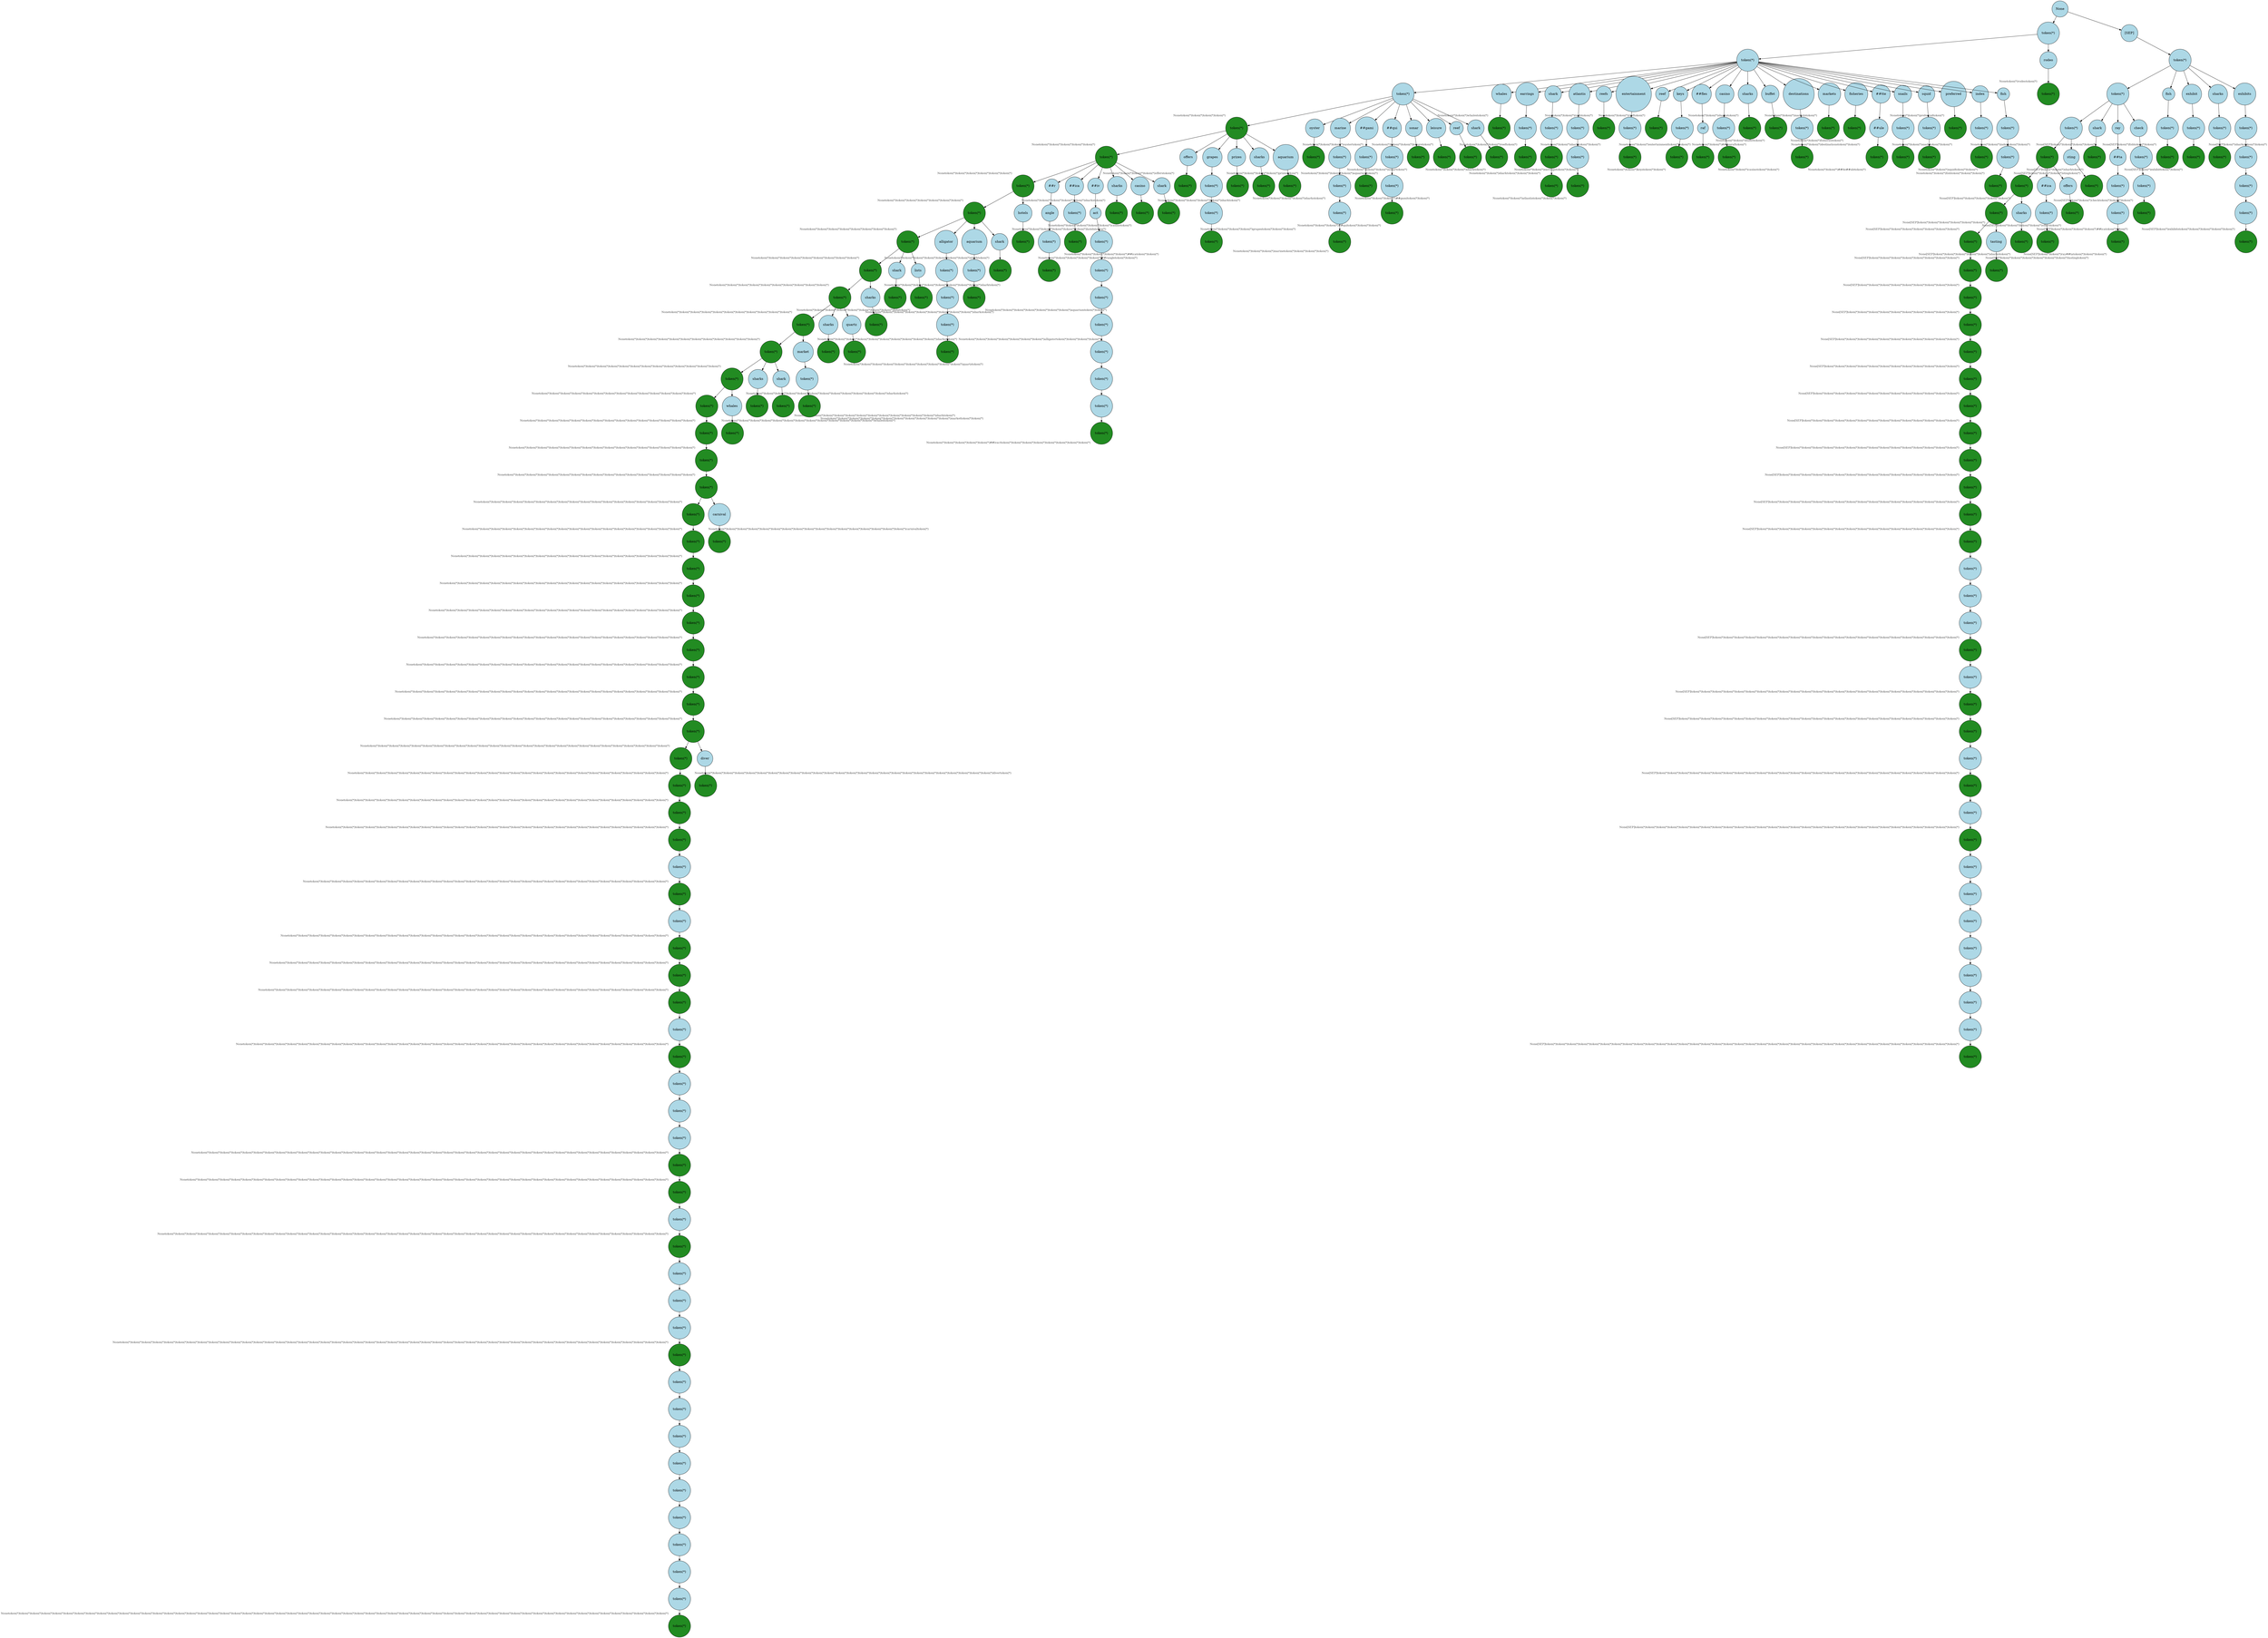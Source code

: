 digraph {
graph [
  nodesep=0.25,
  ranksep=0.3,
  splines=line
];
node [
  style=filled,
  fillcolor=lightblue,
  shape=circle
];
edge [
  arrowsize=0.8,
  color=black
];

140331989015296 [
  label="None"
];
140331952791088 [
  label="token(*)"
];
140331952786288 [
  label="token(*)"
];
140336313460304 [
  label="token(*)"
];
140336313454624 [
  label="token(*)"
  xlabel=<<FONT COLOR="grey25" POINT-SIZE="12">Nonetoken(*)token(*)token(*)token(*)</FONT>>
  fillcolor="forestgreen"
  color="black"
];
140333234254928 [
  label="token(*)"
  xlabel=<<FONT COLOR="grey25" POINT-SIZE="12">Nonetoken(*)token(*)token(*)token(*)token(*)</FONT>>
  fillcolor="forestgreen"
  color="black"
];
140320523487152 [
  label="token(*)"
  xlabel=<<FONT COLOR="grey25" POINT-SIZE="12">Nonetoken(*)token(*)token(*)token(*)token(*)token(*)</FONT>>
  fillcolor="forestgreen"
  color="black"
];
140336318602400 [
  label="token(*)"
  xlabel=<<FONT COLOR="grey25" POINT-SIZE="12">Nonetoken(*)token(*)token(*)token(*)token(*)token(*)token(*)</FONT>>
  fillcolor="forestgreen"
  color="black"
];
140336318604976 [
  label="token(*)"
  xlabel=<<FONT COLOR="grey25" POINT-SIZE="12">Nonetoken(*)token(*)token(*)token(*)token(*)token(*)token(*)token(*)</FONT>>
  fillcolor="forestgreen"
  color="black"
];
140320528014384 [
  label="token(*)"
  xlabel=<<FONT COLOR="grey25" POINT-SIZE="12">Nonetoken(*)token(*)token(*)token(*)token(*)token(*)token(*)token(*)token(*)</FONT>>
  fillcolor="forestgreen"
  color="black"
];
140320528019120 [
  label="token(*)"
  xlabel=<<FONT COLOR="grey25" POINT-SIZE="12">Nonetoken(*)token(*)token(*)token(*)token(*)token(*)token(*)token(*)token(*)token(*)</FONT>>
  fillcolor="forestgreen"
  color="black"
];
140333234762160 [
  label="token(*)"
  xlabel=<<FONT COLOR="grey25" POINT-SIZE="12">Nonetoken(*)token(*)token(*)token(*)token(*)token(*)token(*)token(*)token(*)token(*)token(*)</FONT>>
  fillcolor="forestgreen"
  color="black"
];
140333233579920 [
  label="token(*)"
  xlabel=<<FONT COLOR="grey25" POINT-SIZE="12">Nonetoken(*)token(*)token(*)token(*)token(*)token(*)token(*)token(*)token(*)token(*)token(*)token(*)</FONT>>
  fillcolor="forestgreen"
  color="black"
];
140333233912400 [
  label="token(*)"
  xlabel=<<FONT COLOR="grey25" POINT-SIZE="12">Nonetoken(*)token(*)token(*)token(*)token(*)token(*)token(*)token(*)token(*)token(*)token(*)token(*)token(*)</FONT>>
  fillcolor="forestgreen"
  color="black"
];
140336316748208 [
  label="token(*)"
  xlabel=<<FONT COLOR="grey25" POINT-SIZE="12">Nonetoken(*)token(*)token(*)token(*)token(*)token(*)token(*)token(*)token(*)token(*)token(*)token(*)token(*)token(*)</FONT>>
  fillcolor="forestgreen"
  color="black"
];
140336319313184 [
  label="token(*)"
  xlabel=<<FONT COLOR="grey25" POINT-SIZE="12">Nonetoken(*)token(*)token(*)token(*)token(*)token(*)token(*)token(*)token(*)token(*)token(*)token(*)token(*)token(*)token(*)</FONT>>
  fillcolor="forestgreen"
  color="black"
];
140333233623040 [
  label="token(*)"
  xlabel=<<FONT COLOR="grey25" POINT-SIZE="12">Nonetoken(*)token(*)token(*)token(*)token(*)token(*)token(*)token(*)token(*)token(*)token(*)token(*)token(*)token(*)token(*)token(*)</FONT>>
  fillcolor="forestgreen"
  color="black"
];
140327602260656 [
  label="token(*)"
  xlabel=<<FONT COLOR="grey25" POINT-SIZE="12">Nonetoken(*)token(*)token(*)token(*)token(*)token(*)token(*)token(*)token(*)token(*)token(*)token(*)token(*)token(*)token(*)token(*)token(*)</FONT>>
  fillcolor="forestgreen"
  color="black"
];
140327602258160 [
  label="token(*)"
  xlabel=<<FONT COLOR="grey25" POINT-SIZE="12">Nonetoken(*)token(*)token(*)token(*)token(*)token(*)token(*)token(*)token(*)token(*)token(*)token(*)token(*)token(*)token(*)token(*)token(*)token(*)</FONT>>
  fillcolor="forestgreen"
  color="black"
];
140320522241920 [
  label="token(*)"
  xlabel=<<FONT COLOR="grey25" POINT-SIZE="12">Nonetoken(*)token(*)token(*)token(*)token(*)token(*)token(*)token(*)token(*)token(*)token(*)token(*)token(*)token(*)token(*)token(*)token(*)token(*)token(*)</FONT>>
  fillcolor="forestgreen"
  color="black"
];
140320522247744 [
  label="token(*)"
  xlabel=<<FONT COLOR="grey25" POINT-SIZE="12">Nonetoken(*)token(*)token(*)token(*)token(*)token(*)token(*)token(*)token(*)token(*)token(*)token(*)token(*)token(*)token(*)token(*)token(*)token(*)token(*)token(*)</FONT>>
  fillcolor="forestgreen"
  color="black"
];
140336318559632 [
  label="token(*)"
  xlabel=<<FONT COLOR="grey25" POINT-SIZE="12">Nonetoken(*)token(*)token(*)token(*)token(*)token(*)token(*)token(*)token(*)token(*)token(*)token(*)token(*)token(*)token(*)token(*)token(*)token(*)token(*)token(*)token(*)</FONT>>
  fillcolor="forestgreen"
  color="black"
];
140336318558736 [
  label="token(*)"
  xlabel=<<FONT COLOR="grey25" POINT-SIZE="12">Nonetoken(*)token(*)token(*)token(*)token(*)token(*)token(*)token(*)token(*)token(*)token(*)token(*)token(*)token(*)token(*)token(*)token(*)token(*)token(*)token(*)token(*)token(*)</FONT>>
  fillcolor="forestgreen"
  color="black"
];
140333233481376 [
  label="token(*)"
  xlabel=<<FONT COLOR="grey25" POINT-SIZE="12">Nonetoken(*)token(*)token(*)token(*)token(*)token(*)token(*)token(*)token(*)token(*)token(*)token(*)token(*)token(*)token(*)token(*)token(*)token(*)token(*)token(*)token(*)token(*)token(*)</FONT>>
  fillcolor="forestgreen"
  color="black"
];
140333233486896 [
  label="token(*)"
  xlabel=<<FONT COLOR="grey25" POINT-SIZE="12">Nonetoken(*)token(*)token(*)token(*)token(*)token(*)token(*)token(*)token(*)token(*)token(*)token(*)token(*)token(*)token(*)token(*)token(*)token(*)token(*)token(*)token(*)token(*)token(*)token(*)</FONT>>
  fillcolor="forestgreen"
  color="black"
];
140333233517104 [
  label="token(*)"
  xlabel=<<FONT COLOR="grey25" POINT-SIZE="12">Nonetoken(*)token(*)token(*)token(*)token(*)token(*)token(*)token(*)token(*)token(*)token(*)token(*)token(*)token(*)token(*)token(*)token(*)token(*)token(*)token(*)token(*)token(*)token(*)token(*)token(*)</FONT>>
  fillcolor="forestgreen"
  color="black"
];
140333233518128 [
  label="token(*)"
  xlabel=<<FONT COLOR="grey25" POINT-SIZE="12">Nonetoken(*)token(*)token(*)token(*)token(*)token(*)token(*)token(*)token(*)token(*)token(*)token(*)token(*)token(*)token(*)token(*)token(*)token(*)token(*)token(*)token(*)token(*)token(*)token(*)token(*)token(*)</FONT>>
  fillcolor="forestgreen"
  color="black"
];
140333233531024 [
  label="token(*)"
  xlabel=<<FONT COLOR="grey25" POINT-SIZE="12">Nonetoken(*)token(*)token(*)token(*)token(*)token(*)token(*)token(*)token(*)token(*)token(*)token(*)token(*)token(*)token(*)token(*)token(*)token(*)token(*)token(*)token(*)token(*)token(*)token(*)token(*)token(*)token(*)</FONT>>
  fillcolor="forestgreen"
  color="black"
];
140333233528032 [
  label="token(*)"
  xlabel=<<FONT COLOR="grey25" POINT-SIZE="12">Nonetoken(*)token(*)token(*)token(*)token(*)token(*)token(*)token(*)token(*)token(*)token(*)token(*)token(*)token(*)token(*)token(*)token(*)token(*)token(*)token(*)token(*)token(*)token(*)token(*)token(*)token(*)token(*)token(*)</FONT>>
  fillcolor="forestgreen"
  color="black"
];
140333234919376 [
  label="token(*)"
  xlabel=<<FONT COLOR="grey25" POINT-SIZE="12">Nonetoken(*)token(*)token(*)token(*)token(*)token(*)token(*)token(*)token(*)token(*)token(*)token(*)token(*)token(*)token(*)token(*)token(*)token(*)token(*)token(*)token(*)token(*)token(*)token(*)token(*)token(*)token(*)token(*)token(*)</FONT>>
  fillcolor="forestgreen"
  color="black"
];
140333233821072 [
  label="token(*)"
  xlabel=<<FONT COLOR="grey25" POINT-SIZE="12">Nonetoken(*)token(*)token(*)token(*)token(*)token(*)token(*)token(*)token(*)token(*)token(*)token(*)token(*)token(*)token(*)token(*)token(*)token(*)token(*)token(*)token(*)token(*)token(*)token(*)token(*)token(*)token(*)token(*)token(*)token(*)</FONT>>
  fillcolor="forestgreen"
  color="black"
];
140333233404512 [
  label="token(*)"
];
140333233402992 [
  label="token(*)"
  xlabel=<<FONT COLOR="grey25" POINT-SIZE="12">Nonetoken(*)token(*)token(*)token(*)token(*)token(*)token(*)token(*)token(*)token(*)token(*)token(*)token(*)token(*)token(*)token(*)token(*)token(*)token(*)token(*)token(*)token(*)token(*)token(*)token(*)token(*)token(*)token(*)token(*)token(*)token(*)token(*)</FONT>>
  fillcolor="forestgreen"
  color="black"
];
140333233543792 [
  label="token(*)"
];
140333233549552 [
  label="token(*)"
  xlabel=<<FONT COLOR="grey25" POINT-SIZE="12">Nonetoken(*)token(*)token(*)token(*)token(*)token(*)token(*)token(*)token(*)token(*)token(*)token(*)token(*)token(*)token(*)token(*)token(*)token(*)token(*)token(*)token(*)token(*)token(*)token(*)token(*)token(*)token(*)token(*)token(*)token(*)token(*)token(*)token(*)token(*)</FONT>>
  fillcolor="forestgreen"
  color="black"
];
140333235417616 [
  label="token(*)"
  xlabel=<<FONT COLOR="grey25" POINT-SIZE="12">Nonetoken(*)token(*)token(*)token(*)token(*)token(*)token(*)token(*)token(*)token(*)token(*)token(*)token(*)token(*)token(*)token(*)token(*)token(*)token(*)token(*)token(*)token(*)token(*)token(*)token(*)token(*)token(*)token(*)token(*)token(*)token(*)token(*)token(*)token(*)token(*)</FONT>>
  fillcolor="forestgreen"
  color="black"
];
140333235419968 [
  label="token(*)"
  xlabel=<<FONT COLOR="grey25" POINT-SIZE="12">Nonetoken(*)token(*)token(*)token(*)token(*)token(*)token(*)token(*)token(*)token(*)token(*)token(*)token(*)token(*)token(*)token(*)token(*)token(*)token(*)token(*)token(*)token(*)token(*)token(*)token(*)token(*)token(*)token(*)token(*)token(*)token(*)token(*)token(*)token(*)token(*)token(*)</FONT>>
  fillcolor="forestgreen"
  color="black"
];
140336319802064 [
  label="token(*)"
];
140336316907568 [
  label="token(*)"
  xlabel=<<FONT COLOR="grey25" POINT-SIZE="12">Nonetoken(*)token(*)token(*)token(*)token(*)token(*)token(*)token(*)token(*)token(*)token(*)token(*)token(*)token(*)token(*)token(*)token(*)token(*)token(*)token(*)token(*)token(*)token(*)token(*)token(*)token(*)token(*)token(*)token(*)token(*)token(*)token(*)token(*)token(*)token(*)token(*)token(*)token(*)</FONT>>
  fillcolor="forestgreen"
  color="black"
];
140333235043104 [
  label="token(*)"
];
140333235043472 [
  label="token(*)"
];
140333235168688 [
  label="token(*)"
];
140333235165616 [
  label="token(*)"
  xlabel=<<FONT COLOR="grey25" POINT-SIZE="12">Nonetoken(*)token(*)token(*)token(*)token(*)token(*)token(*)token(*)token(*)token(*)token(*)token(*)token(*)token(*)token(*)token(*)token(*)token(*)token(*)token(*)token(*)token(*)token(*)token(*)token(*)token(*)token(*)token(*)token(*)token(*)token(*)token(*)token(*)token(*)token(*)token(*)token(*)token(*)token(*)token(*)token(*)token(*)</FONT>>
  fillcolor="forestgreen"
  color="black"
];
140333233698928 [
  label="token(*)"
  xlabel=<<FONT COLOR="grey25" POINT-SIZE="12">Nonetoken(*)token(*)token(*)token(*)token(*)token(*)token(*)token(*)token(*)token(*)token(*)token(*)token(*)token(*)token(*)token(*)token(*)token(*)token(*)token(*)token(*)token(*)token(*)token(*)token(*)token(*)token(*)token(*)token(*)token(*)token(*)token(*)token(*)token(*)token(*)token(*)token(*)token(*)token(*)token(*)token(*)token(*)token(*)</FONT>>
  fillcolor="forestgreen"
  color="black"
];
140333233698128 [
  label="token(*)"
];
140334232611024 [
  label="token(*)"
  xlabel=<<FONT COLOR="grey25" POINT-SIZE="12">Nonetoken(*)token(*)token(*)token(*)token(*)token(*)token(*)token(*)token(*)token(*)token(*)token(*)token(*)token(*)token(*)token(*)token(*)token(*)token(*)token(*)token(*)token(*)token(*)token(*)token(*)token(*)token(*)token(*)token(*)token(*)token(*)token(*)token(*)token(*)token(*)token(*)token(*)token(*)token(*)token(*)token(*)token(*)token(*)token(*)token(*)</FONT>>
  fillcolor="forestgreen"
  color="black"
];
140334232613936 [
  label="token(*)"
];
140333233705232 [
  label="token(*)"
];
140333233713872 [
  label="token(*)"
];
140333233656240 [
  label="token(*)"
  xlabel=<<FONT COLOR="grey25" POINT-SIZE="12">Nonetoken(*)token(*)token(*)token(*)token(*)token(*)token(*)token(*)token(*)token(*)token(*)token(*)token(*)token(*)token(*)token(*)token(*)token(*)token(*)token(*)token(*)token(*)token(*)token(*)token(*)token(*)token(*)token(*)token(*)token(*)token(*)token(*)token(*)token(*)token(*)token(*)token(*)token(*)token(*)token(*)token(*)token(*)token(*)token(*)token(*)token(*)token(*)token(*)token(*)</FONT>>
  fillcolor="forestgreen"
  color="black"
];
140333233660720 [
  label="token(*)"
];
140333233463968 [
  label="token(*)"
];
140333233459792 [
  label="token(*)"
];
140336318947344 [
  label="token(*)"
];
140333234008784 [
  label="token(*)"
];
140333234660608 [
  label="token(*)"
];
140333234665072 [
  label="token(*)"
];
140342189051952 [
  label="token(*)"
];
140333235088944 [
  label="token(*)"
];
93921030401408 [
  label="token(*)"
  xlabel=<<FONT COLOR="grey25" POINT-SIZE="12">Nonetoken(*)token(*)token(*)token(*)token(*)token(*)token(*)token(*)token(*)token(*)token(*)token(*)token(*)token(*)token(*)token(*)token(*)token(*)token(*)token(*)token(*)token(*)token(*)token(*)token(*)token(*)token(*)token(*)token(*)token(*)token(*)token(*)token(*)token(*)token(*)token(*)token(*)token(*)token(*)token(*)token(*)token(*)token(*)token(*)token(*)token(*)token(*)token(*)token(*)token(*)token(*)token(*)token(*)token(*)token(*)token(*)token(*)token(*)token(*)</FONT>>
  fillcolor="forestgreen"
  color="black"
];
140333233530752 [
  label="diver"
];
140333233535376 [
  label="token(*)"
  xlabel=<<FONT COLOR="grey25" POINT-SIZE="12">Nonetoken(*)token(*)token(*)token(*)token(*)token(*)token(*)token(*)token(*)token(*)token(*)token(*)token(*)token(*)token(*)token(*)token(*)token(*)token(*)token(*)token(*)token(*)token(*)token(*)token(*)token(*)divertoken(*)</FONT>>
  fillcolor="forestgreen"
  color="black"
];
140327602258544 [
  label="carnival"
];
140320522243584 [
  label="token(*)"
  xlabel=<<FONT COLOR="grey25" POINT-SIZE="12">Nonetoken(*)token(*)token(*)token(*)token(*)token(*)token(*)token(*)token(*)token(*)token(*)token(*)token(*)token(*)token(*)token(*)token(*)carnivaltoken(*)</FONT>>
  fillcolor="forestgreen"
  color="black"
];
140320522322768 [
  label="whales"
];
140333233630784 [
  label="token(*)"
  xlabel=<<FONT COLOR="grey25" POINT-SIZE="12">Nonetoken(*)token(*)token(*)token(*)token(*)token(*)token(*)token(*)token(*)token(*)token(*)token(*)token(*)whalestoken(*)</FONT>>
  fillcolor="forestgreen"
  color="black"
];
140320522330768 [
  label="sharks"
];
140320522327408 [
  label="token(*)"
  xlabel=<<FONT COLOR="grey25" POINT-SIZE="12">Nonetoken(*)token(*)token(*)token(*)token(*)token(*)token(*)token(*)token(*)token(*)token(*)token(*)sharkstoken(*)</FONT>>
  fillcolor="forestgreen"
  color="black"
];
140320522328528 [
  label="shark"
];
140320522324528 [
  label="token(*)"
  xlabel=<<FONT COLOR="grey25" POINT-SIZE="12">Nonetoken(*)token(*)token(*)token(*)token(*)token(*)token(*)token(*)token(*)token(*)token(*)token(*)sharktoken(*)</FONT>>
  fillcolor="forestgreen"
  color="black"
];
140333233579056 [
  label="market"
];
140320522327728 [
  label="token(*)"
];
140320522324848 [
  label="token(*)"
  xlabel=<<FONT COLOR="grey25" POINT-SIZE="12">Nonetoken(*)token(*)token(*)token(*)token(*)token(*)token(*)token(*)token(*)token(*)token(*)markettoken(*)token(*)</FONT>>
  fillcolor="forestgreen"
  color="black"
];
140333233574016 [
  label="sharks"
];
140333233580496 [
  label="token(*)"
  xlabel=<<FONT COLOR="grey25" POINT-SIZE="12">Nonetoken(*)token(*)token(*)token(*)token(*)token(*)token(*)token(*)token(*)token(*)sharkstoken(*)</FONT>>
  fillcolor="forestgreen"
  color="black"
];
140333233575024 [
  label="quartz"
];
140333233580208 [
  label="token(*)"
  xlabel=<<FONT COLOR="grey25" POINT-SIZE="12">Nonetoken(*)token(*)token(*)token(*)token(*)token(*)token(*)token(*)token(*)token(*)quartztoken(*)</FONT>>
  fillcolor="forestgreen"
  color="black"
];
140320539710896 [
  label="sharks"
];
140333233580064 [
  label="token(*)"
  xlabel=<<FONT COLOR="grey25" POINT-SIZE="12">Nonetoken(*)token(*)token(*)token(*)token(*)token(*)token(*)token(*)token(*)sharkstoken(*)</FONT>>
  fillcolor="forestgreen"
  color="black"
];
140320539716016 [
  label="shark"
];
140320539719088 [
  label="token(*)"
  xlabel=<<FONT COLOR="grey25" POINT-SIZE="12">Nonetoken(*)token(*)token(*)token(*)token(*)token(*)token(*)token(*)sharktoken(*)</FONT>>
  fillcolor="forestgreen"
  color="black"
];
140320539721264 [
  label="lists"
];
140320539720752 [
  label="token(*)"
  xlabel=<<FONT COLOR="grey25" POINT-SIZE="12">Nonetoken(*)token(*)token(*)token(*)token(*)token(*)token(*)token(*)liststoken(*)</FONT>>
  fillcolor="forestgreen"
  color="black"
];
140336666647264 [
  label="alligator"
];
140320539708464 [
  label="token(*)"
];
140320539713968 [
  label="token(*)"
];
140333233579344 [
  label="token(*)"
];
140333233581504 [
  label="token(*)"
  xlabel=<<FONT COLOR="grey25" POINT-SIZE="12">Nonetoken(*)token(*)token(*)token(*)token(*)token(*)token(*)alligatortoken(*)token(*)token(*)token(*)</FONT>>
  fillcolor="forestgreen"
  color="black"
];
140336044514576 [
  label="aquarium"
];
140320539708848 [
  label="token(*)"
];
140320539710128 [
  label="token(*)"
  xlabel=<<FONT COLOR="grey25" POINT-SIZE="12">Nonetoken(*)token(*)token(*)token(*)token(*)token(*)token(*)aquariumtoken(*)token(*)</FONT>>
  fillcolor="forestgreen"
  color="black"
];
140320523669264 [
  label="shark"
];
140320539720112 [
  label="token(*)"
  xlabel=<<FONT COLOR="grey25" POINT-SIZE="12">Nonetoken(*)token(*)token(*)token(*)token(*)token(*)token(*)sharktoken(*)</FONT>>
  fillcolor="forestgreen"
  color="black"
];
140320523676880 [
  label="hotels"
];
140320523671168 [
  label="token(*)"
  xlabel=<<FONT COLOR="grey25" POINT-SIZE="12">Nonetoken(*)token(*)token(*)token(*)token(*)token(*)hotelstoken(*)</FONT>>
  fillcolor="forestgreen"
  color="black"
];
140320523496368 [
  label="##r"
];
140320523499728 [
  label="angle"
];
140320523668928 [
  label="token(*)"
];
140320523668592 [
  label="token(*)"
  xlabel=<<FONT COLOR="grey25" POINT-SIZE="12">Nonetoken(*)token(*)token(*)token(*)token(*)##rangletoken(*)token(*)</FONT>>
  fillcolor="forestgreen"
  color="black"
];
140320523498000 [
  label="##ica"
];
140320523665792 [
  label="token(*)"
];
140320523665680 [
  label="token(*)"
  xlabel=<<FONT COLOR="grey25" POINT-SIZE="12">Nonetoken(*)token(*)token(*)token(*)token(*)##icatoken(*)token(*)</FONT>>
  fillcolor="forestgreen"
  color="black"
];
140320524085328 [
  label="##iv"
];
140320524087152 [
  label="act"
];
140320523673184 [
  label="token(*)"
];
140320523673072 [
  label="token(*)"
];
140320539712432 [
  label="token(*)"
];
140320539706672 [
  label="token(*)"
];
140333233581792 [
  label="token(*)"
];
140333233576896 [
  label="token(*)"
];
140320522323568 [
  label="token(*)"
];
140320522329808 [
  label="token(*)"
  xlabel=<<FONT COLOR="grey25" POINT-SIZE="12">Nonetoken(*)token(*)token(*)token(*)token(*)##ivacttoken(*)token(*)token(*)token(*)token(*)token(*)token(*)token(*)</FONT>>
  fillcolor="forestgreen"
  color="black"
];
140336316793168 [
  label="sharks"
];
140320523673408 [
  label="token(*)"
  xlabel=<<FONT COLOR="grey25" POINT-SIZE="12">Nonetoken(*)token(*)token(*)token(*)token(*)sharkstoken(*)</FONT>>
  fillcolor="forestgreen"
  color="black"
];
140336316796624 [
  label="casino"
];
140320523673296 [
  label="token(*)"
  xlabel=<<FONT COLOR="grey25" POINT-SIZE="12">Nonetoken(*)token(*)token(*)token(*)token(*)casinotoken(*)</FONT>>
  fillcolor="forestgreen"
  color="black"
];
140320523523184 [
  label="shark"
];
140320523674304 [
  label="token(*)"
  xlabel=<<FONT COLOR="grey25" POINT-SIZE="12">Nonetoken(*)token(*)token(*)token(*)token(*)sharktoken(*)</FONT>>
  fillcolor="forestgreen"
  color="black"
];
140320523519536 [
  label="offers"
];
140320523518672 [
  label="token(*)"
  xlabel=<<FONT COLOR="grey25" POINT-SIZE="12">Nonetoken(*)token(*)token(*)token(*)offerstoken(*)</FONT>>
  fillcolor="forestgreen"
  color="black"
];
140320523521840 [
  label="grapes"
];
140320523532400 [
  label="token(*)"
];
140320523674192 [
  label="token(*)"
];
140320523674528 [
  label="token(*)"
  xlabel=<<FONT COLOR="grey25" POINT-SIZE="12">Nonetoken(*)token(*)token(*)token(*)grapestoken(*)token(*)token(*)</FONT>>
  fillcolor="forestgreen"
  color="black"
];
140320523524528 [
  label="prizes"
];
140320523519056 [
  label="token(*)"
  xlabel=<<FONT COLOR="grey25" POINT-SIZE="12">Nonetoken(*)token(*)token(*)token(*)prizestoken(*)</FONT>>
  fillcolor="forestgreen"
  color="black"
];
140320523533072 [
  label="sharks"
];
140320523525680 [
  label="token(*)"
  xlabel=<<FONT COLOR="grey25" POINT-SIZE="12">Nonetoken(*)token(*)token(*)token(*)sharkstoken(*)</FONT>>
  fillcolor="forestgreen"
  color="black"
];
140320523522032 [
  label="aquarium"
];
140320523530096 [
  label="token(*)"
  xlabel=<<FONT COLOR="grey25" POINT-SIZE="12">Nonetoken(*)token(*)token(*)token(*)aquariumtoken(*)</FONT>>
  fillcolor="forestgreen"
  color="black"
];
140336313450944 [
  label="oyster"
];
140320523532784 [
  label="token(*)"
  xlabel=<<FONT COLOR="grey25" POINT-SIZE="12">Nonetoken(*)token(*)token(*)oystertoken(*)</FONT>>
  fillcolor="forestgreen"
  color="black"
];
140336317082928 [
  label="marine"
];
140320523521552 [
  label="token(*)"
];
140320523528176 [
  label="token(*)"
];
140320523674416 [
  label="token(*)"
];
140320523676208 [
  label="token(*)"
  xlabel=<<FONT COLOR="grey25" POINT-SIZE="12">Nonetoken(*)token(*)token(*)marinetoken(*)token(*)token(*)token(*)</FONT>>
  fillcolor="forestgreen"
  color="black"
];
140336317075888 [
  label="##gami"
];
140320523527600 [
  label="token(*)"
];
140320523529904 [
  label="token(*)"
  xlabel=<<FONT COLOR="grey25" POINT-SIZE="12">Nonetoken(*)token(*)token(*)##gamitoken(*)token(*)</FONT>>
  fillcolor="forestgreen"
  color="black"
];
140336317074048 [
  label="##qui"
];
140320523519920 [
  label="token(*)"
];
140320523530384 [
  label="token(*)"
];
140320523676096 [
  label="token(*)"
  xlabel=<<FONT COLOR="grey25" POINT-SIZE="12">Nonetoken(*)token(*)token(*)##quitoken(*)token(*)token(*)</FONT>>
  fillcolor="forestgreen"
  color="black"
];
140336183936784 [
  label="sonar"
];
140320523520880 [
  label="token(*)"
  xlabel=<<FONT COLOR="grey25" POINT-SIZE="12">Nonetoken(*)token(*)token(*)sonartoken(*)</FONT>>
  fillcolor="forestgreen"
  color="black"
];
140336183937744 [
  label="leisure"
];
140320523526832 [
  label="token(*)"
  xlabel=<<FONT COLOR="grey25" POINT-SIZE="12">Nonetoken(*)token(*)token(*)leisuretoken(*)</FONT>>
  fillcolor="forestgreen"
  color="black"
];
140336317041360 [
  label="reef"
];
140320523534128 [
  label="token(*)"
  xlabel=<<FONT COLOR="grey25" POINT-SIZE="12">Nonetoken(*)token(*)token(*)reeftoken(*)</FONT>>
  fillcolor="forestgreen"
  color="black"
];
140336316990048 [
  label="shark"
];
140320523522512 [
  label="token(*)"
  xlabel=<<FONT COLOR="grey25" POINT-SIZE="12">Nonetoken(*)token(*)token(*)sharktoken(*)</FONT>>
  fillcolor="forestgreen"
  color="black"
];
140336313452304 [
  label="whales"
];
140336316990368 [
  label="token(*)"
  xlabel=<<FONT COLOR="grey25" POINT-SIZE="12">Nonetoken(*)token(*)whalestoken(*)</FONT>>
  fillcolor="forestgreen"
  color="black"
];
140336317000368 [
  label="earrings"
];
140336316992928 [
  label="token(*)"
];
140320523530864 [
  label="token(*)"
  xlabel=<<FONT COLOR="grey25" POINT-SIZE="12">Nonetoken(*)token(*)earringstoken(*)token(*)</FONT>>
  fillcolor="forestgreen"
  color="black"
];
140336316998048 [
  label="shark"
];
140336316998208 [
  label="token(*)"
];
140320523530000 [
  label="token(*)"
  xlabel=<<FONT COLOR="grey25" POINT-SIZE="12">Nonetoken(*)token(*)sharktoken(*)token(*)</FONT>>
  fillcolor="forestgreen"
  color="black"
];
140320523526736 [
  label="token(*)"
  xlabel=<<FONT COLOR="grey25" POINT-SIZE="12">Nonetoken(*)token(*)sharktoken(*)token(*)token(*)</FONT>>
  fillcolor="forestgreen"
  color="black"
];
140336316999568 [
  label="atlantis"
];
140336316952656 [
  label="token(*)"
];
140320523518192 [
  label="token(*)"
];
140320523531536 [
  label="token(*)"
  xlabel=<<FONT COLOR="grey25" POINT-SIZE="12">Nonetoken(*)token(*)atlantistoken(*)token(*)token(*)</FONT>>
  fillcolor="forestgreen"
  color="black"
];
140336316953616 [
  label="reefs"
];
140336313570032 [
  label="token(*)"
  xlabel=<<FONT COLOR="grey25" POINT-SIZE="12">Nonetoken(*)token(*)reefstoken(*)</FONT>>
  fillcolor="forestgreen"
  color="black"
];
140336317671472 [
  label="entertainment"
];
140320523532880 [
  label="token(*)"
];
140320523524144 [
  label="token(*)"
  xlabel=<<FONT COLOR="grey25" POINT-SIZE="12">Nonetoken(*)token(*)entertainmenttoken(*)token(*)</FONT>>
  fillcolor="forestgreen"
  color="black"
];
140336317504992 [
  label="reef"
];
140336317509952 [
  label="token(*)"
  xlabel=<<FONT COLOR="grey25" POINT-SIZE="12">Nonetoken(*)token(*)reeftoken(*)</FONT>>
  fillcolor="forestgreen"
  color="black"
];
140336317504512 [
  label="keys"
];
140336317623600 [
  label="token(*)"
];
140320523519632 [
  label="token(*)"
  xlabel=<<FONT COLOR="grey25" POINT-SIZE="12">Nonetoken(*)token(*)keystoken(*)token(*)</FONT>>
  fillcolor="forestgreen"
  color="black"
];
140336183808592 [
  label="##fles"
];
140336317618880 [
  label="raf"
];
140336317614560 [
  label="token(*)"
  xlabel=<<FONT COLOR="grey25" POINT-SIZE="12">Nonetoken(*)token(*)##flesraftoken(*)</FONT>>
  fillcolor="forestgreen"
  color="black"
];
140336317619760 [
  label="casino"
];
140336317616880 [
  label="token(*)"
];
140320523532112 [
  label="token(*)"
  xlabel=<<FONT COLOR="grey25" POINT-SIZE="12">Nonetoken(*)token(*)casinotoken(*)token(*)</FONT>>
  fillcolor="forestgreen"
  color="black"
];
140336317627760 [
  label="sharks"
];
140336313602720 [
  label="token(*)"
  xlabel=<<FONT COLOR="grey25" POINT-SIZE="12">Nonetoken(*)token(*)sharkstoken(*)</FONT>>
  fillcolor="forestgreen"
  color="black"
];
140336313600480 [
  label="buffet"
];
140336317111376 [
  label="token(*)"
  xlabel=<<FONT COLOR="grey25" POINT-SIZE="12">Nonetoken(*)token(*)buffettoken(*)</FONT>>
  fillcolor="forestgreen"
  color="black"
];
140336317118816 [
  label="destinations"
];
140320523523568 [
  label="token(*)"
];
140320523530768 [
  label="token(*)"
  xlabel=<<FONT COLOR="grey25" POINT-SIZE="12">Nonetoken(*)token(*)destinationstoken(*)token(*)</FONT>>
  fillcolor="forestgreen"
  color="black"
];
140336317104816 [
  label="markets"
];
140331987394096 [
  label="token(*)"
  xlabel=<<FONT COLOR="grey25" POINT-SIZE="12">Nonetoken(*)token(*)marketstoken(*)</FONT>>
  fillcolor="forestgreen"
  color="black"
];
140331987396896 [
  label="fisheries"
];
140331987386496 [
  label="token(*)"
  xlabel=<<FONT COLOR="grey25" POINT-SIZE="12">Nonetoken(*)token(*)fisheriestoken(*)</FONT>>
  fillcolor="forestgreen"
  color="black"
];
140331987400896 [
  label="##tte"
];
140331987396656 [
  label="##ule"
];
140331987391536 [
  label="token(*)"
  xlabel=<<FONT COLOR="grey25" POINT-SIZE="12">Nonetoken(*)token(*)##tte##uletoken(*)</FONT>>
  fillcolor="forestgreen"
  color="black"
];
140331987395776 [
  label="snails"
];
140331987386976 [
  label="token(*)"
];
140320523519440 [
  label="token(*)"
  xlabel=<<FONT COLOR="grey25" POINT-SIZE="12">Nonetoken(*)token(*)snailstoken(*)token(*)</FONT>>
  fillcolor="forestgreen"
  color="black"
];
140331987397296 [
  label="squid"
];
140331987399696 [
  label="token(*)"
];
140320523518480 [
  label="token(*)"
  xlabel=<<FONT COLOR="grey25" POINT-SIZE="12">Nonetoken(*)token(*)squidtoken(*)token(*)</FONT>>
  fillcolor="forestgreen"
  color="black"
];
140331987402656 [
  label="preferred"
];
140331987391856 [
  label="token(*)"
  xlabel=<<FONT COLOR="grey25" POINT-SIZE="12">Nonetoken(*)token(*)preferredtoken(*)</FONT>>
  fillcolor="forestgreen"
  color="black"
];
140331987395616 [
  label="index"
];
140331987399776 [
  label="token(*)"
];
140320523518288 [
  label="token(*)"
  xlabel=<<FONT COLOR="grey25" POINT-SIZE="12">Nonetoken(*)token(*)indextoken(*)token(*)</FONT>>
  fillcolor="forestgreen"
  color="black"
];
140331987392976 [
  label="fish"
];
140331987401136 [
  label="token(*)"
];
140320523531056 [
  label="token(*)"
];
140320523532208 [
  label="token(*)"
  xlabel=<<FONT COLOR="grey25" POINT-SIZE="12">Nonetoken(*)token(*)fishtoken(*)token(*)token(*)</FONT>>
  fillcolor="forestgreen"
  color="black"
];
140331951981872 [
  label="rodeo"
];
140331987400256 [
  label="token(*)"
  xlabel=<<FONT COLOR="grey25" POINT-SIZE="12">Nonetoken(*)rodeotoken(*)</FONT>>
  fillcolor="forestgreen"
  color="black"
];
140331954329264 [
  label="[SEP]"
];
140331954329712 [
  label="token(*)"
];
140331987387056 [
  label="token(*)"
];
140331987401376 [
  label="token(*)"
];
140320523527792 [
  label="token(*)"
  xlabel=<<FONT COLOR="grey25" POINT-SIZE="12">None[SEP]token(*)token(*)token(*)token(*)</FONT>>
  fillcolor="forestgreen"
  color="black"
];
140320523522224 [
  label="token(*)"
  xlabel=<<FONT COLOR="grey25" POINT-SIZE="12">None[SEP]token(*)token(*)token(*)token(*)token(*)</FONT>>
  fillcolor="forestgreen"
  color="black"
];
140320523676544 [
  label="token(*)"
  xlabel=<<FONT COLOR="grey25" POINT-SIZE="12">None[SEP]token(*)token(*)token(*)token(*)token(*)token(*)</FONT>>
  fillcolor="forestgreen"
  color="black"
];
140320523677888 [
  label="token(*)"
  xlabel=<<FONT COLOR="grey25" POINT-SIZE="12">None[SEP]token(*)token(*)token(*)token(*)token(*)token(*)token(*)</FONT>>
  fillcolor="forestgreen"
  color="black"
];
140320520052016 [
  label="token(*)"
  xlabel=<<FONT COLOR="grey25" POINT-SIZE="12">None[SEP]token(*)token(*)token(*)token(*)token(*)token(*)token(*)token(*)</FONT>>
  fillcolor="forestgreen"
  color="black"
];
140320520049712 [
  label="token(*)"
  xlabel=<<FONT COLOR="grey25" POINT-SIZE="12">None[SEP]token(*)token(*)token(*)token(*)token(*)token(*)token(*)token(*)token(*)</FONT>>
  fillcolor="forestgreen"
  color="black"
];
140333233584960 [
  label="token(*)"
  xlabel=<<FONT COLOR="grey25" POINT-SIZE="12">None[SEP]token(*)token(*)token(*)token(*)token(*)token(*)token(*)token(*)token(*)token(*)</FONT>>
  fillcolor="forestgreen"
  color="black"
];
140333233584816 [
  label="token(*)"
  xlabel=<<FONT COLOR="grey25" POINT-SIZE="12">None[SEP]token(*)token(*)token(*)token(*)token(*)token(*)token(*)token(*)token(*)token(*)token(*)</FONT>>
  fillcolor="forestgreen"
  color="black"
];
140320522337488 [
  label="token(*)"
  xlabel=<<FONT COLOR="grey25" POINT-SIZE="12">None[SEP]token(*)token(*)token(*)token(*)token(*)token(*)token(*)token(*)token(*)token(*)token(*)token(*)</FONT>>
  fillcolor="forestgreen"
  color="black"
];
140320522335088 [
  label="token(*)"
  xlabel=<<FONT COLOR="grey25" POINT-SIZE="12">None[SEP]token(*)token(*)token(*)token(*)token(*)token(*)token(*)token(*)token(*)token(*)token(*)token(*)token(*)</FONT>>
  fillcolor="forestgreen"
  color="black"
];
140333233632192 [
  label="token(*)"
  xlabel=<<FONT COLOR="grey25" POINT-SIZE="12">None[SEP]token(*)token(*)token(*)token(*)token(*)token(*)token(*)token(*)token(*)token(*)token(*)token(*)token(*)token(*)</FONT>>
  fillcolor="forestgreen"
  color="black"
];
140333233624272 [
  label="token(*)"
  xlabel=<<FONT COLOR="grey25" POINT-SIZE="12">None[SEP]token(*)token(*)token(*)token(*)token(*)token(*)token(*)token(*)token(*)token(*)token(*)token(*)token(*)token(*)token(*)</FONT>>
  fillcolor="forestgreen"
  color="black"
];
140327602262768 [
  label="token(*)"
  xlabel=<<FONT COLOR="grey25" POINT-SIZE="12">None[SEP]token(*)token(*)token(*)token(*)token(*)token(*)token(*)token(*)token(*)token(*)token(*)token(*)token(*)token(*)token(*)token(*)</FONT>>
  fillcolor="forestgreen"
  color="black"
];
140327602262000 [
  label="token(*)"
  xlabel=<<FONT COLOR="grey25" POINT-SIZE="12">None[SEP]token(*)token(*)token(*)token(*)token(*)token(*)token(*)token(*)token(*)token(*)token(*)token(*)token(*)token(*)token(*)token(*)token(*)</FONT>>
  fillcolor="forestgreen"
  color="black"
];
140320522245248 [
  label="token(*)"
  xlabel=<<FONT COLOR="grey25" POINT-SIZE="12">None[SEP]token(*)token(*)token(*)token(*)token(*)token(*)token(*)token(*)token(*)token(*)token(*)token(*)token(*)token(*)token(*)token(*)token(*)token(*)</FONT>>
  fillcolor="forestgreen"
  color="black"
];
140320522246704 [
  label="token(*)"
];
140336318558288 [
  label="token(*)"
];
140336318560528 [
  label="token(*)"
];
140333233483056 [
  label="token(*)"
  xlabel=<<FONT COLOR="grey25" POINT-SIZE="12">None[SEP]token(*)token(*)token(*)token(*)token(*)token(*)token(*)token(*)token(*)token(*)token(*)token(*)token(*)token(*)token(*)token(*)token(*)token(*)token(*)token(*)token(*)token(*)</FONT>>
  fillcolor="forestgreen"
  color="black"
];
140333233484256 [
  label="token(*)"
];
140333233519920 [
  label="token(*)"
  xlabel=<<FONT COLOR="grey25" POINT-SIZE="12">None[SEP]token(*)token(*)token(*)token(*)token(*)token(*)token(*)token(*)token(*)token(*)token(*)token(*)token(*)token(*)token(*)token(*)token(*)token(*)token(*)token(*)token(*)token(*)token(*)token(*)</FONT>>
  fillcolor="forestgreen"
  color="black"
];
140333233515056 [
  label="token(*)"
  xlabel=<<FONT COLOR="grey25" POINT-SIZE="12">None[SEP]token(*)token(*)token(*)token(*)token(*)token(*)token(*)token(*)token(*)token(*)token(*)token(*)token(*)token(*)token(*)token(*)token(*)token(*)token(*)token(*)token(*)token(*)token(*)token(*)token(*)</FONT>>
  fillcolor="forestgreen"
  color="black"
];
140333233527216 [
  label="token(*)"
];
140333233534016 [
  label="token(*)"
  xlabel=<<FONT COLOR="grey25" POINT-SIZE="12">None[SEP]token(*)token(*)token(*)token(*)token(*)token(*)token(*)token(*)token(*)token(*)token(*)token(*)token(*)token(*)token(*)token(*)token(*)token(*)token(*)token(*)token(*)token(*)token(*)token(*)token(*)token(*)token(*)</FONT>>
  fillcolor="forestgreen"
  color="black"
];
140333233823952 [
  label="token(*)"
];
140333233822800 [
  label="token(*)"
  xlabel=<<FONT COLOR="grey25" POINT-SIZE="12">None[SEP]token(*)token(*)token(*)token(*)token(*)token(*)token(*)token(*)token(*)token(*)token(*)token(*)token(*)token(*)token(*)token(*)token(*)token(*)token(*)token(*)token(*)token(*)token(*)token(*)token(*)token(*)token(*)token(*)token(*)</FONT>>
  fillcolor="forestgreen"
  color="black"
];
140333233398432 [
  label="token(*)"
];
140333233404816 [
  label="token(*)"
];
140333233551792 [
  label="token(*)"
];
140333233547952 [
  label="token(*)"
];
140333235416608 [
  label="token(*)"
];
140333235416944 [
  label="token(*)"
];
140336316907920 [
  label="token(*)"
];
140336316908272 [
  label="token(*)"
  xlabel=<<FONT COLOR="grey25" POINT-SIZE="12">None[SEP]token(*)token(*)token(*)token(*)token(*)token(*)token(*)token(*)token(*)token(*)token(*)token(*)token(*)token(*)token(*)token(*)token(*)token(*)token(*)token(*)token(*)token(*)token(*)token(*)token(*)token(*)token(*)token(*)token(*)token(*)token(*)token(*)token(*)token(*)token(*)token(*)token(*)</FONT>>
  fillcolor="forestgreen"
  color="black"
];
140320523679568 [
  label="tasting"
];
140320523149744 [
  label="token(*)"
  xlabel=<<FONT COLOR="grey25" POINT-SIZE="12">None[SEP]token(*)token(*)token(*)token(*)token(*)token(*)tastingtoken(*)</FONT>>
  fillcolor="forestgreen"
  color="black"
];
140320523524432 [
  label="sharks"
];
140320523666576 [
  label="token(*)"
  xlabel=<<FONT COLOR="grey25" POINT-SIZE="12">None[SEP]token(*)token(*)token(*)token(*)token(*)sharkstoken(*)</FONT>>
  fillcolor="forestgreen"
  color="black"
];
140320523531632 [
  label="##ica"
];
140320523521072 [
  label="token(*)"
];
140320523666464 [
  label="token(*)"
  xlabel=<<FONT COLOR="grey25" POINT-SIZE="12">None[SEP]token(*)token(*)token(*)token(*)##icatoken(*)token(*)</FONT>>
  fillcolor="forestgreen"
  color="black"
];
140320523951952 [
  label="offers"
];
140320523952624 [
  label="token(*)"
  xlabel=<<FONT COLOR="grey25" POINT-SIZE="12">None[SEP]token(*)token(*)token(*)token(*)offerstoken(*)</FONT>>
  fillcolor="forestgreen"
  color="black"
];
140331987397216 [
  label="sting"
];
140320523954448 [
  label="token(*)"
  xlabel=<<FONT COLOR="grey25" POINT-SIZE="12">None[SEP]token(*)token(*)token(*)stingtoken(*)</FONT>>
  fillcolor="forestgreen"
  color="black"
];
140331987389296 [
  label="shark"
];
140331987395376 [
  label="token(*)"
  xlabel=<<FONT COLOR="grey25" POINT-SIZE="12">None[SEP]token(*)token(*)sharktoken(*)</FONT>>
  fillcolor="forestgreen"
  color="black"
];
140331987400096 [
  label="ray"
];
140331987397376 [
  label="##ta"
];
140320523958096 [
  label="token(*)"
];
140320523952720 [
  label="token(*)"
];
140320523666912 [
  label="token(*)"
  xlabel=<<FONT COLOR="grey25" POINT-SIZE="12">None[SEP]token(*)token(*)ray##tatoken(*)token(*)token(*)</FONT>>
  fillcolor="forestgreen"
  color="black"
];
140331987395936 [
  label="check"
];
140331987388576 [
  label="token(*)"
];
140320523953392 [
  label="token(*)"
];
140320523958576 [
  label="token(*)"
  xlabel=<<FONT COLOR="grey25" POINT-SIZE="12">None[SEP]token(*)token(*)checktoken(*)token(*)token(*)</FONT>>
  fillcolor="forestgreen"
  color="black"
];
140331954335920 [
  label="fish"
];
140331987398336 [
  label="token(*)"
];
140331987391616 [
  label="token(*)"
  xlabel=<<FONT COLOR="grey25" POINT-SIZE="12">None[SEP]token(*)fishtoken(*)token(*)</FONT>>
  fillcolor="forestgreen"
  color="black"
];
140331987398256 [
  label="exhibit"
];
140331987400016 [
  label="token(*)"
];
140320523956656 [
  label="token(*)"
  xlabel=<<FONT COLOR="grey25" POINT-SIZE="12">None[SEP]token(*)exhibittoken(*)token(*)</FONT>>
  fillcolor="forestgreen"
  color="black"
];
140331954330160 [
  label="sharks"
];
140331987398656 [
  label="token(*)"
];
140331987397856 [
  label="token(*)"
  xlabel=<<FONT COLOR="grey25" POINT-SIZE="12">None[SEP]token(*)sharkstoken(*)token(*)</FONT>>
  fillcolor="forestgreen"
  color="black"
];
140331987394976 [
  label="exhibits"
];
140331987400656 [
  label="token(*)"
];
140320523950416 [
  label="token(*)"
];
140320523953200 [
  label="token(*)"
];
140320523666800 [
  label="token(*)"
];
140320523667136 [
  label="token(*)"
  xlabel=<<FONT COLOR="grey25" POINT-SIZE="12">None[SEP]token(*)exhibitstoken(*)token(*)token(*)token(*)token(*)</FONT>>
  fillcolor="forestgreen"
  color="black"
];
140333235088944 -> 93921030401408 [

];
140342189051952 -> 140333235088944 [

];
140333234665072 -> 140342189051952 [

];
140333234660608 -> 140333234665072 [

];
140333234008784 -> 140333234660608 [

];
140336318947344 -> 140333234008784 [

];
140333233459792 -> 140336318947344 [

];
140333233463968 -> 140333233459792 [

];
140333233660720 -> 140333233463968 [

];
140333233656240 -> 140333233660720 [

];
140333233713872 -> 140333233656240 [

];
140333233705232 -> 140333233713872 [

];
140334232613936 -> 140333233705232 [

];
140334232611024 -> 140334232613936 [

];
140333233698128 -> 140334232611024 [

];
140333233698928 -> 140333233698128 [

];
140333235165616 -> 140333233698928 [

];
140333235168688 -> 140333235165616 [

];
140333235043472 -> 140333235168688 [

];
140333235043104 -> 140333235043472 [

];
140336316907568 -> 140333235043104 [

];
140336319802064 -> 140336316907568 [

];
140333235419968 -> 140336319802064 [

];
140333235417616 -> 140333235419968 [

];
140333233549552 -> 140333235417616 [

];
140333233543792 -> 140333233549552 [

];
140333233402992 -> 140333233543792 [

];
140333233404512 -> 140333233402992 [

];
140333233821072 -> 140333233404512 [

];
140333234919376 -> 140333233821072 [

];
140333233528032 -> 140333234919376 [

];
140333233531024 -> 140333233528032 [

];
140333233518128 -> 140333233531024 [

];
140333233530752 -> 140333233535376 [

];
140333233518128 -> 140333233530752 [

];
140333233517104 -> 140333233518128 [

];
140333233486896 -> 140333233517104 [

];
140333233481376 -> 140333233486896 [

];
140336318558736 -> 140333233481376 [

];
140336318559632 -> 140336318558736 [

];
140320522247744 -> 140336318559632 [

];
140320522241920 -> 140320522247744 [

];
140327602258160 -> 140320522241920 [

];
140327602260656 -> 140327602258160 [

];
140327602258544 -> 140320522243584 [

];
140327602260656 -> 140327602258544 [

];
140333233623040 -> 140327602260656 [

];
140336319313184 -> 140333233623040 [

];
140336316748208 -> 140336319313184 [

];
140333233912400 -> 140336316748208 [

];
140320522322768 -> 140333233630784 [

];
140333233912400 -> 140320522322768 [

];
140333233579920 -> 140333233912400 [

];
140320522330768 -> 140320522327408 [

];
140333233579920 -> 140320522330768 [

];
140320522328528 -> 140320522324528 [

];
140333233579920 -> 140320522328528 [

];
140333234762160 -> 140333233579920 [

];
140320522327728 -> 140320522324848 [

];
140333233579056 -> 140320522327728 [

];
140333234762160 -> 140333233579056 [

];
140320528019120 -> 140333234762160 [

];
140333233574016 -> 140333233580496 [

];
140320528019120 -> 140333233574016 [

];
140333233575024 -> 140333233580208 [

];
140320528019120 -> 140333233575024 [

];
140320528014384 -> 140320528019120 [

];
140320539710896 -> 140333233580064 [

];
140320528014384 -> 140320539710896 [

];
140336318604976 -> 140320528014384 [

];
140320539716016 -> 140320539719088 [

];
140336318604976 -> 140320539716016 [

];
140320539721264 -> 140320539720752 [

];
140336318604976 -> 140320539721264 [

];
140336318602400 -> 140336318604976 [

];
140333233579344 -> 140333233581504 [

];
140320539713968 -> 140333233579344 [

];
140320539708464 -> 140320539713968 [

];
140336666647264 -> 140320539708464 [

];
140336318602400 -> 140336666647264 [

];
140320539708848 -> 140320539710128 [

];
140336044514576 -> 140320539708848 [

];
140336318602400 -> 140336044514576 [

];
140320523669264 -> 140320539720112 [

];
140336318602400 -> 140320523669264 [

];
140320523487152 -> 140336318602400 [

];
140320523676880 -> 140320523671168 [

];
140320523487152 -> 140320523676880 [

];
140333234254928 -> 140320523487152 [

];
140320523668928 -> 140320523668592 [

];
140320523499728 -> 140320523668928 [

];
140320523496368 -> 140320523499728 [

];
140333234254928 -> 140320523496368 [

];
140320523665792 -> 140320523665680 [

];
140320523498000 -> 140320523665792 [

];
140333234254928 -> 140320523498000 [

];
140320522323568 -> 140320522329808 [

];
140333233576896 -> 140320522323568 [

];
140333233581792 -> 140333233576896 [

];
140320539706672 -> 140333233581792 [

];
140320539712432 -> 140320539706672 [

];
140320523673072 -> 140320539712432 [

];
140320523673184 -> 140320523673072 [

];
140320524087152 -> 140320523673184 [

];
140320524085328 -> 140320524087152 [

];
140333234254928 -> 140320524085328 [

];
140336316793168 -> 140320523673408 [

];
140333234254928 -> 140336316793168 [

];
140336316796624 -> 140320523673296 [

];
140333234254928 -> 140336316796624 [

];
140320523523184 -> 140320523674304 [

];
140333234254928 -> 140320523523184 [

];
140336313454624 -> 140333234254928 [

];
140320523519536 -> 140320523518672 [

];
140336313454624 -> 140320523519536 [

];
140320523674192 -> 140320523674528 [

];
140320523532400 -> 140320523674192 [

];
140320523521840 -> 140320523532400 [

];
140336313454624 -> 140320523521840 [

];
140320523524528 -> 140320523519056 [

];
140336313454624 -> 140320523524528 [

];
140320523533072 -> 140320523525680 [

];
140336313454624 -> 140320523533072 [

];
140320523522032 -> 140320523530096 [

];
140336313454624 -> 140320523522032 [

];
140336313460304 -> 140336313454624 [

];
140336313450944 -> 140320523532784 [

];
140336313460304 -> 140336313450944 [

];
140320523674416 -> 140320523676208 [

];
140320523528176 -> 140320523674416 [

];
140320523521552 -> 140320523528176 [

];
140336317082928 -> 140320523521552 [

];
140336313460304 -> 140336317082928 [

];
140320523527600 -> 140320523529904 [

];
140336317075888 -> 140320523527600 [

];
140336313460304 -> 140336317075888 [

];
140320523530384 -> 140320523676096 [

];
140320523519920 -> 140320523530384 [

];
140336317074048 -> 140320523519920 [

];
140336313460304 -> 140336317074048 [

];
140336183936784 -> 140320523520880 [

];
140336313460304 -> 140336183936784 [

];
140336183937744 -> 140320523526832 [

];
140336313460304 -> 140336183937744 [

];
140336317041360 -> 140320523534128 [

];
140336313460304 -> 140336317041360 [

];
140336316990048 -> 140320523522512 [

];
140336313460304 -> 140336316990048 [

];
140331952786288 -> 140336313460304 [

];
140336313452304 -> 140336316990368 [

];
140331952786288 -> 140336313452304 [

];
140336316992928 -> 140320523530864 [

];
140336317000368 -> 140336316992928 [

];
140331952786288 -> 140336317000368 [

];
140320523530000 -> 140320523526736 [

];
140336316998208 -> 140320523530000 [

];
140336316998048 -> 140336316998208 [

];
140331952786288 -> 140336316998048 [

];
140320523518192 -> 140320523531536 [

];
140336316952656 -> 140320523518192 [

];
140336316999568 -> 140336316952656 [

];
140331952786288 -> 140336316999568 [

];
140336316953616 -> 140336313570032 [

];
140331952786288 -> 140336316953616 [

];
140320523532880 -> 140320523524144 [

];
140336317671472 -> 140320523532880 [

];
140331952786288 -> 140336317671472 [

];
140336317504992 -> 140336317509952 [

];
140331952786288 -> 140336317504992 [

];
140336317623600 -> 140320523519632 [

];
140336317504512 -> 140336317623600 [

];
140331952786288 -> 140336317504512 [

];
140336317618880 -> 140336317614560 [

];
140336183808592 -> 140336317618880 [

];
140331952786288 -> 140336183808592 [

];
140336317616880 -> 140320523532112 [

];
140336317619760 -> 140336317616880 [

];
140331952786288 -> 140336317619760 [

];
140336317627760 -> 140336313602720 [

];
140331952786288 -> 140336317627760 [

];
140336313600480 -> 140336317111376 [

];
140331952786288 -> 140336313600480 [

];
140320523523568 -> 140320523530768 [

];
140336317118816 -> 140320523523568 [

];
140331952786288 -> 140336317118816 [

];
140336317104816 -> 140331987394096 [

];
140331952786288 -> 140336317104816 [

];
140331987396896 -> 140331987386496 [

];
140331952786288 -> 140331987396896 [

];
140331987396656 -> 140331987391536 [

];
140331987400896 -> 140331987396656 [

];
140331952786288 -> 140331987400896 [

];
140331987386976 -> 140320523519440 [

];
140331987395776 -> 140331987386976 [

];
140331952786288 -> 140331987395776 [

];
140331987399696 -> 140320523518480 [

];
140331987397296 -> 140331987399696 [

];
140331952786288 -> 140331987397296 [

];
140331987402656 -> 140331987391856 [

];
140331952786288 -> 140331987402656 [

];
140331987399776 -> 140320523518288 [

];
140331987395616 -> 140331987399776 [

];
140331952786288 -> 140331987395616 [

];
140320523531056 -> 140320523532208 [

];
140331987401136 -> 140320523531056 [

];
140331987392976 -> 140331987401136 [

];
140331952786288 -> 140331987392976 [

];
140331952791088 -> 140331952786288 [

];
140331951981872 -> 140331987400256 [

];
140331952791088 -> 140331951981872 [

];
140331989015296 -> 140331952791088 [

];
140336316907920 -> 140336316908272 [

];
140333235416944 -> 140336316907920 [

];
140333235416608 -> 140333235416944 [

];
140333233547952 -> 140333235416608 [

];
140333233551792 -> 140333233547952 [

];
140333233404816 -> 140333233551792 [

];
140333233398432 -> 140333233404816 [

];
140333233822800 -> 140333233398432 [

];
140333233823952 -> 140333233822800 [

];
140333233534016 -> 140333233823952 [

];
140333233527216 -> 140333233534016 [

];
140333233515056 -> 140333233527216 [

];
140333233519920 -> 140333233515056 [

];
140333233484256 -> 140333233519920 [

];
140333233483056 -> 140333233484256 [

];
140336318560528 -> 140333233483056 [

];
140336318558288 -> 140336318560528 [

];
140320522246704 -> 140336318558288 [

];
140320522245248 -> 140320522246704 [

];
140327602262000 -> 140320522245248 [

];
140327602262768 -> 140327602262000 [

];
140333233624272 -> 140327602262768 [

];
140333233632192 -> 140333233624272 [

];
140320522335088 -> 140333233632192 [

];
140320522337488 -> 140320522335088 [

];
140333233584816 -> 140320522337488 [

];
140333233584960 -> 140333233584816 [

];
140320520049712 -> 140333233584960 [

];
140320520052016 -> 140320520049712 [

];
140320523677888 -> 140320520052016 [

];
140320523676544 -> 140320523677888 [

];
140320523679568 -> 140320523149744 [

];
140320523676544 -> 140320523679568 [

];
140320523522224 -> 140320523676544 [

];
140320523524432 -> 140320523666576 [

];
140320523522224 -> 140320523524432 [

];
140320523527792 -> 140320523522224 [

];
140320523521072 -> 140320523666464 [

];
140320523531632 -> 140320523521072 [

];
140320523527792 -> 140320523531632 [

];
140320523951952 -> 140320523952624 [

];
140320523527792 -> 140320523951952 [

];
140331987401376 -> 140320523527792 [

];
140331987397216 -> 140320523954448 [

];
140331987401376 -> 140331987397216 [

];
140331987387056 -> 140331987401376 [

];
140331987389296 -> 140331987395376 [

];
140331987387056 -> 140331987389296 [

];
140320523952720 -> 140320523666912 [

];
140320523958096 -> 140320523952720 [

];
140331987397376 -> 140320523958096 [

];
140331987400096 -> 140331987397376 [

];
140331987387056 -> 140331987400096 [

];
140320523953392 -> 140320523958576 [

];
140331987388576 -> 140320523953392 [

];
140331987395936 -> 140331987388576 [

];
140331987387056 -> 140331987395936 [

];
140331954329712 -> 140331987387056 [

];
140331987398336 -> 140331987391616 [

];
140331954335920 -> 140331987398336 [

];
140331954329712 -> 140331954335920 [

];
140331987400016 -> 140320523956656 [

];
140331987398256 -> 140331987400016 [

];
140331954329712 -> 140331987398256 [

];
140331987398656 -> 140331987397856 [

];
140331954330160 -> 140331987398656 [

];
140331954329712 -> 140331954330160 [

];
140320523666800 -> 140320523667136 [

];
140320523953200 -> 140320523666800 [

];
140320523950416 -> 140320523953200 [

];
140331987400656 -> 140320523950416 [

];
140331987394976 -> 140331987400656 [

];
140331954329712 -> 140331987394976 [

];
140331954329264 -> 140331954329712 [

];
140331989015296 -> 140331954329264 [

];
}